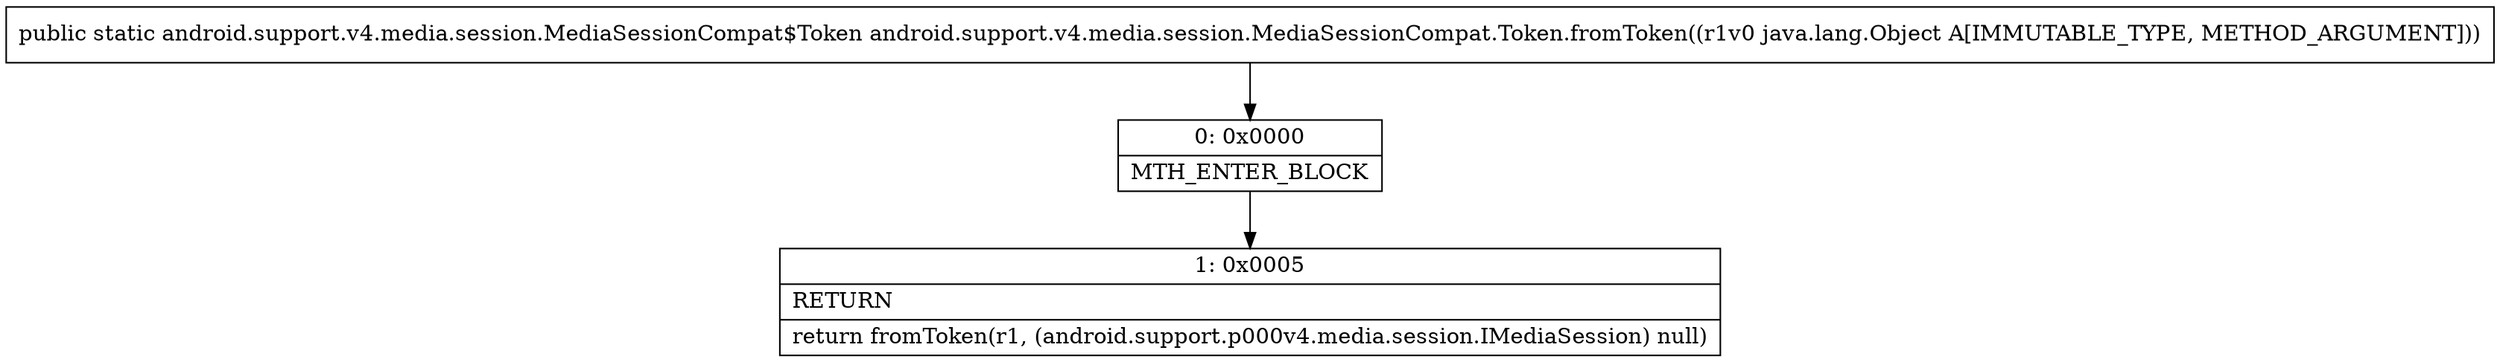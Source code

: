 digraph "CFG forandroid.support.v4.media.session.MediaSessionCompat.Token.fromToken(Ljava\/lang\/Object;)Landroid\/support\/v4\/media\/session\/MediaSessionCompat$Token;" {
Node_0 [shape=record,label="{0\:\ 0x0000|MTH_ENTER_BLOCK\l}"];
Node_1 [shape=record,label="{1\:\ 0x0005|RETURN\l|return fromToken(r1, (android.support.p000v4.media.session.IMediaSession) null)\l}"];
MethodNode[shape=record,label="{public static android.support.v4.media.session.MediaSessionCompat$Token android.support.v4.media.session.MediaSessionCompat.Token.fromToken((r1v0 java.lang.Object A[IMMUTABLE_TYPE, METHOD_ARGUMENT])) }"];
MethodNode -> Node_0;
Node_0 -> Node_1;
}

